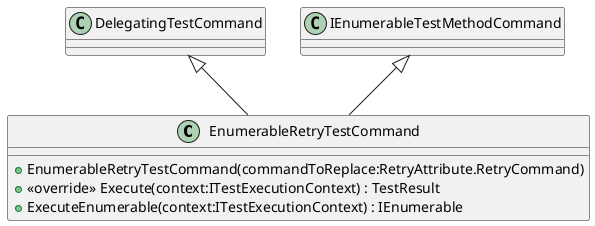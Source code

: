 @startuml
class EnumerableRetryTestCommand {
    + EnumerableRetryTestCommand(commandToReplace:RetryAttribute.RetryCommand)
    + <<override>> Execute(context:ITestExecutionContext) : TestResult
    + ExecuteEnumerable(context:ITestExecutionContext) : IEnumerable
}
DelegatingTestCommand <|-- EnumerableRetryTestCommand
IEnumerableTestMethodCommand <|-- EnumerableRetryTestCommand
@enduml
